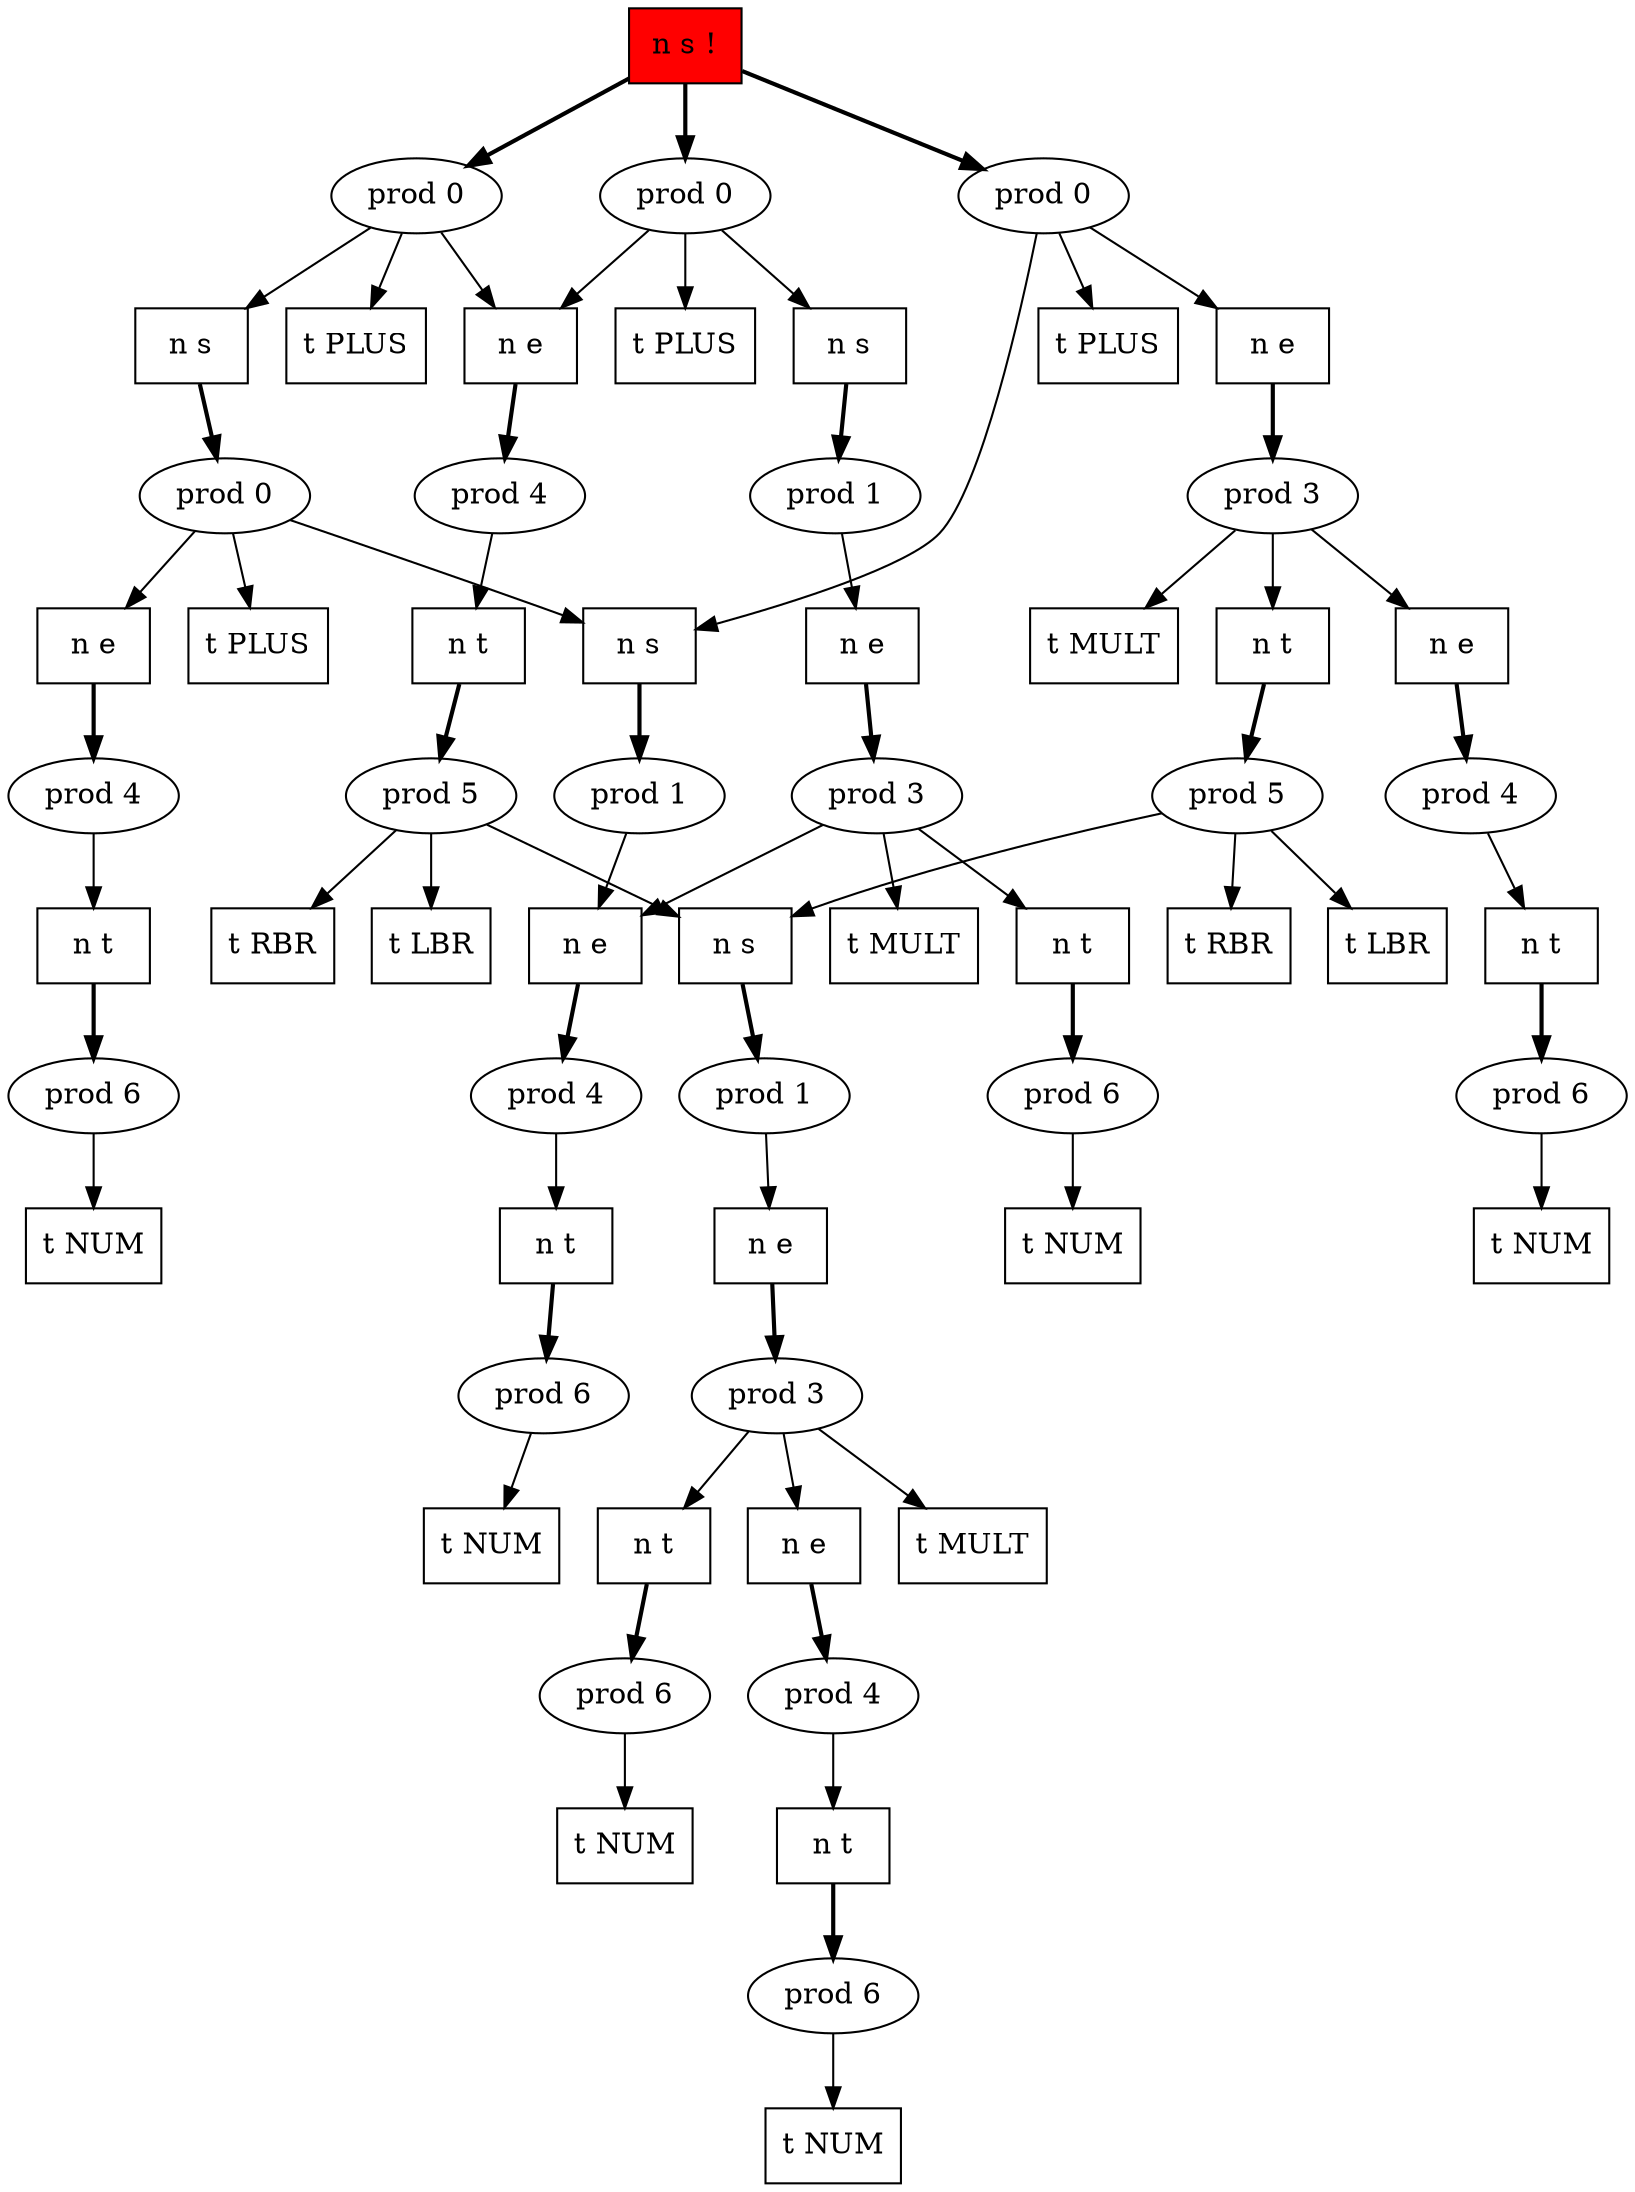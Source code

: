 digraph AST {
    20 [label="n s !",style="filled",fillcolor=red,shape=box]
    24 [label="prod 0"]
    20 -> 24 [style=bold,width=10,label=""]
    24 -> 19 [label=""]
    25 [label="t PLUS",shape=box]
    24 -> 25 [label=""]
    24 -> 16 [label=""]
    26 [label="prod 0"]
    20 -> 26 [style=bold,width=10,label=""]
    26 -> 14 [label=""]
    27 [label="t PLUS",shape=box]
    26 -> 27 [label=""]
    26 -> 16 [label=""]
    28 [label="prod 0"]
    20 -> 28 [style=bold,width=10,label=""]
    28 -> 2 [label=""]
    29 [label="t PLUS",shape=box]
    28 -> 29 [label=""]
    28 -> 11 [label=""]
    19 [label="n s",shape=box]
    30 [label="prod 0"]
    19 -> 30 [style=bold,width=10,label=""]
    30 -> 2 [label=""]
    31 [label="t PLUS",shape=box]
    30 -> 31 [label=""]
    30 -> 18 [label=""]
    18 [label="n e",shape=box]
    32 [label="prod 4"]
    18 -> 32 [style=bold,width=10,label=""]
    32 -> 17 [label=""]
    17 [label="n t",shape=box]
    33 [label="prod 6"]
    17 -> 33 [style=bold,width=10,label=""]
    34 [label="t NUM",shape=box]
    33 -> 34 [label=""]
    16 [label="n e",shape=box]
    35 [label="prod 4"]
    16 -> 35 [style=bold,width=10,label=""]
    35 -> 15 [label=""]
    15 [label="n t",shape=box]
    36 [label="prod 5"]
    15 -> 36 [style=bold,width=10,label=""]
    37 [label="t LBR",shape=box]
    36 -> 37 [label=""]
    36 -> 9 [label=""]
    38 [label="t RBR",shape=box]
    36 -> 38 [label=""]
    14 [label="n s",shape=box]
    39 [label="prod 1"]
    14 -> 39 [style=bold,width=10,label=""]
    39 -> 13 [label=""]
    13 [label="n e",shape=box]
    40 [label="prod 3"]
    13 -> 40 [style=bold,width=10,label=""]
    40 -> 1 [label=""]
    41 [label="t MULT",shape=box]
    40 -> 41 [label=""]
    40 -> 12 [label=""]
    12 [label="n t",shape=box]
    42 [label="prod 6"]
    12 -> 42 [style=bold,width=10,label=""]
    43 [label="t NUM",shape=box]
    42 -> 43 [label=""]
    11 [label="n e",shape=box]
    44 [label="prod 3"]
    11 -> 44 [style=bold,width=10,label=""]
    44 -> 4 [label=""]
    45 [label="t MULT",shape=box]
    44 -> 45 [label=""]
    44 -> 10 [label=""]
    10 [label="n t",shape=box]
    46 [label="prod 5"]
    10 -> 46 [style=bold,width=10,label=""]
    47 [label="t LBR",shape=box]
    46 -> 47 [label=""]
    46 -> 9 [label=""]
    48 [label="t RBR",shape=box]
    46 -> 48 [label=""]
    9 [label="n s",shape=box]
    49 [label="prod 1"]
    9 -> 49 [style=bold,width=10,label=""]
    49 -> 8 [label=""]
    8 [label="n e",shape=box]
    50 [label="prod 3"]
    8 -> 50 [style=bold,width=10,label=""]
    50 -> 6 [label=""]
    51 [label="t MULT",shape=box]
    50 -> 51 [label=""]
    50 -> 7 [label=""]
    7 [label="n t",shape=box]
    52 [label="prod 6"]
    7 -> 52 [style=bold,width=10,label=""]
    53 [label="t NUM",shape=box]
    52 -> 53 [label=""]
    6 [label="n e",shape=box]
    54 [label="prod 4"]
    6 -> 54 [style=bold,width=10,label=""]
    54 -> 5 [label=""]
    5 [label="n t",shape=box]
    55 [label="prod 6"]
    5 -> 55 [style=bold,width=10,label=""]
    56 [label="t NUM",shape=box]
    55 -> 56 [label=""]
    4 [label="n e",shape=box]
    57 [label="prod 4"]
    4 -> 57 [style=bold,width=10,label=""]
    57 -> 3 [label=""]
    3 [label="n t",shape=box]
    58 [label="prod 6"]
    3 -> 58 [style=bold,width=10,label=""]
    59 [label="t NUM",shape=box]
    58 -> 59 [label=""]
    2 [label="n s",shape=box]
    60 [label="prod 1"]
    2 -> 60 [style=bold,width=10,label=""]
    60 -> 1 [label=""]
    1 [label="n e",shape=box]
    61 [label="prod 4"]
    1 -> 61 [style=bold,width=10,label=""]
    61 -> 0 [label=""]
    0 [label="n t",shape=box]
    62 [label="prod 6"]
    0 -> 62 [style=bold,width=10,label=""]
    63 [label="t NUM",shape=box]
    62 -> 63 [label=""]
}
